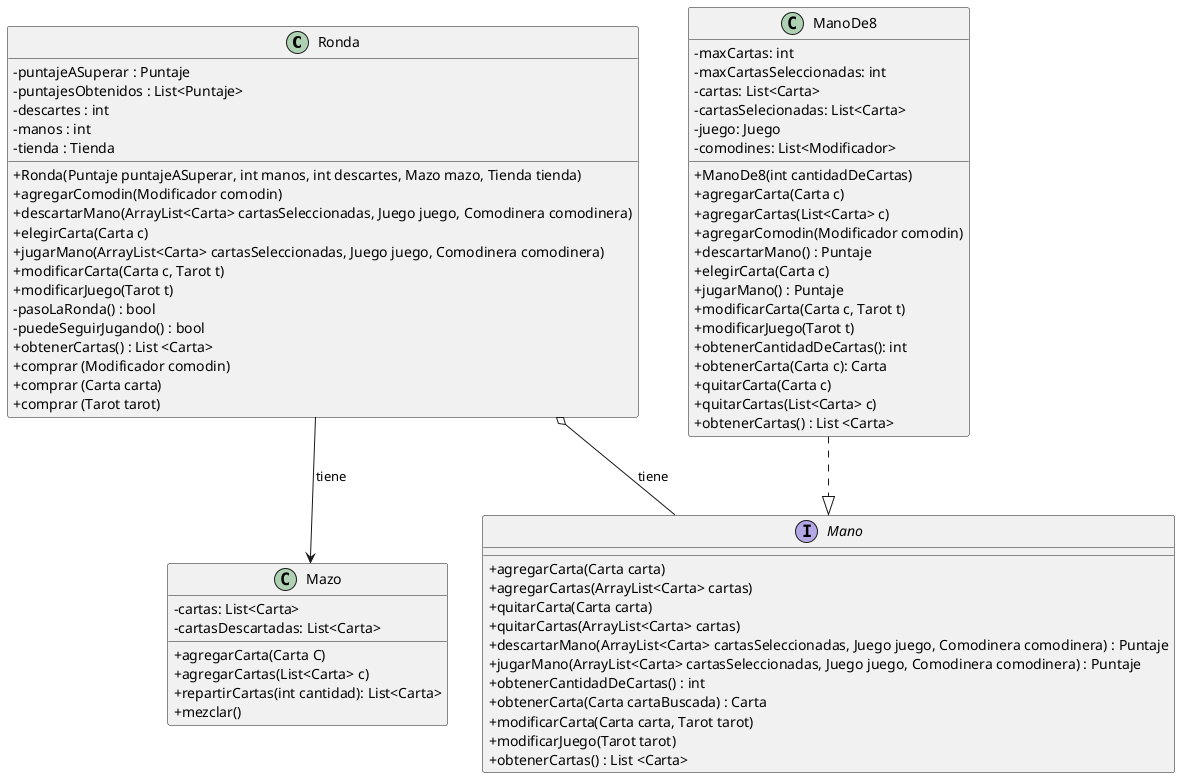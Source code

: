 @startuml RondaManoYMazo
skinparam classAttributeIconSize 0

class Ronda{
-puntajeASuperar : Puntaje
-puntajesObtenidos : List<Puntaje>
-descartes : int
- manos : int
- tienda : Tienda
+Ronda(Puntaje puntajeASuperar, int manos, int descartes, Mazo mazo, Tienda tienda)
+agregarComodin(Modificador comodin)
+descartarMano(ArrayList<Carta> cartasSeleccionadas, Juego juego, Comodinera comodinera)
+elegirCarta(Carta c)
+jugarMano(ArrayList<Carta> cartasSeleccionadas, Juego juego, Comodinera comodinera)
+modificarCarta(Carta c, Tarot t)
+modificarJuego(Tarot t)
-pasoLaRonda() : bool
-puedeSeguirJugando() : bool
+obtenerCartas() : List <Carta>
+comprar (Modificador comodin)
+comprar (Carta carta)
+comprar (Tarot tarot)
}

class Mazo {
-cartas: List<Carta>
-cartasDescartadas: List<Carta>
+agregarCarta(Carta C)
+agregarCartas(List<Carta> c)
+repartirCartas(int cantidad): List<Carta>
+mezclar()
}

class ManoDe8 {
-maxCartas: int
-maxCartasSeleccionadas: int
-cartas: List<Carta>
-cartasSelecionadas: List<Carta>
-juego: Juego
-comodines: List<Modificador>
+ManoDe8(int cantidadDeCartas)
+agregarCarta(Carta c)
+agregarCartas(List<Carta> c)
+agregarComodin(Modificador comodin)
+descartarMano() : Puntaje
+elegirCarta(Carta c)
+jugarMano() : Puntaje
+modificarCarta(Carta c, Tarot t)
+modificarJuego(Tarot t)
+obtenerCantidadDeCartas(): int
+obtenerCarta(Carta c): Carta
+quitarCarta(Carta c)
+quitarCartas(List<Carta> c)
+obtenerCartas() : List <Carta>
}

interface Mano{
+agregarCarta(Carta carta)
+agregarCartas(ArrayList<Carta> cartas)
+quitarCarta(Carta carta)
+quitarCartas(ArrayList<Carta> cartas)
+descartarMano(ArrayList<Carta> cartasSeleccionadas, Juego juego, Comodinera comodinera) : Puntaje
+jugarMano(ArrayList<Carta> cartasSeleccionadas, Juego juego, Comodinera comodinera) : Puntaje
+obtenerCantidadDeCartas() : int
+obtenerCarta(Carta cartaBuscada) : Carta
+modificarCarta(Carta carta, Tarot tarot)
+modificarJuego(Tarot tarot)
+obtenerCartas() : List <Carta>
}

ManoDe8 ..|> Mano
Ronda o-- Mano : tiene
Ronda --> Mazo : tiene
@enduml